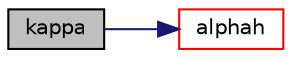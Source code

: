 digraph "kappa"
{
  bgcolor="transparent";
  edge [fontname="Helvetica",fontsize="10",labelfontname="Helvetica",labelfontsize="10"];
  node [fontname="Helvetica",fontsize="10",shape=record];
  rankdir="LR";
  Node1 [label="kappa",height=0.2,width=0.4,color="black", fillcolor="grey75", style="filled", fontcolor="black"];
  Node1 -> Node2 [color="midnightblue",fontsize="10",style="solid",fontname="Helvetica"];
  Node2 [label="alphah",height=0.2,width=0.4,color="red",URL="$a02478.html#abe474038509b2a20da527b449d35b6c7",tooltip="Thermal diffusivity of enthalpy [kg/m/s]. "];
}
